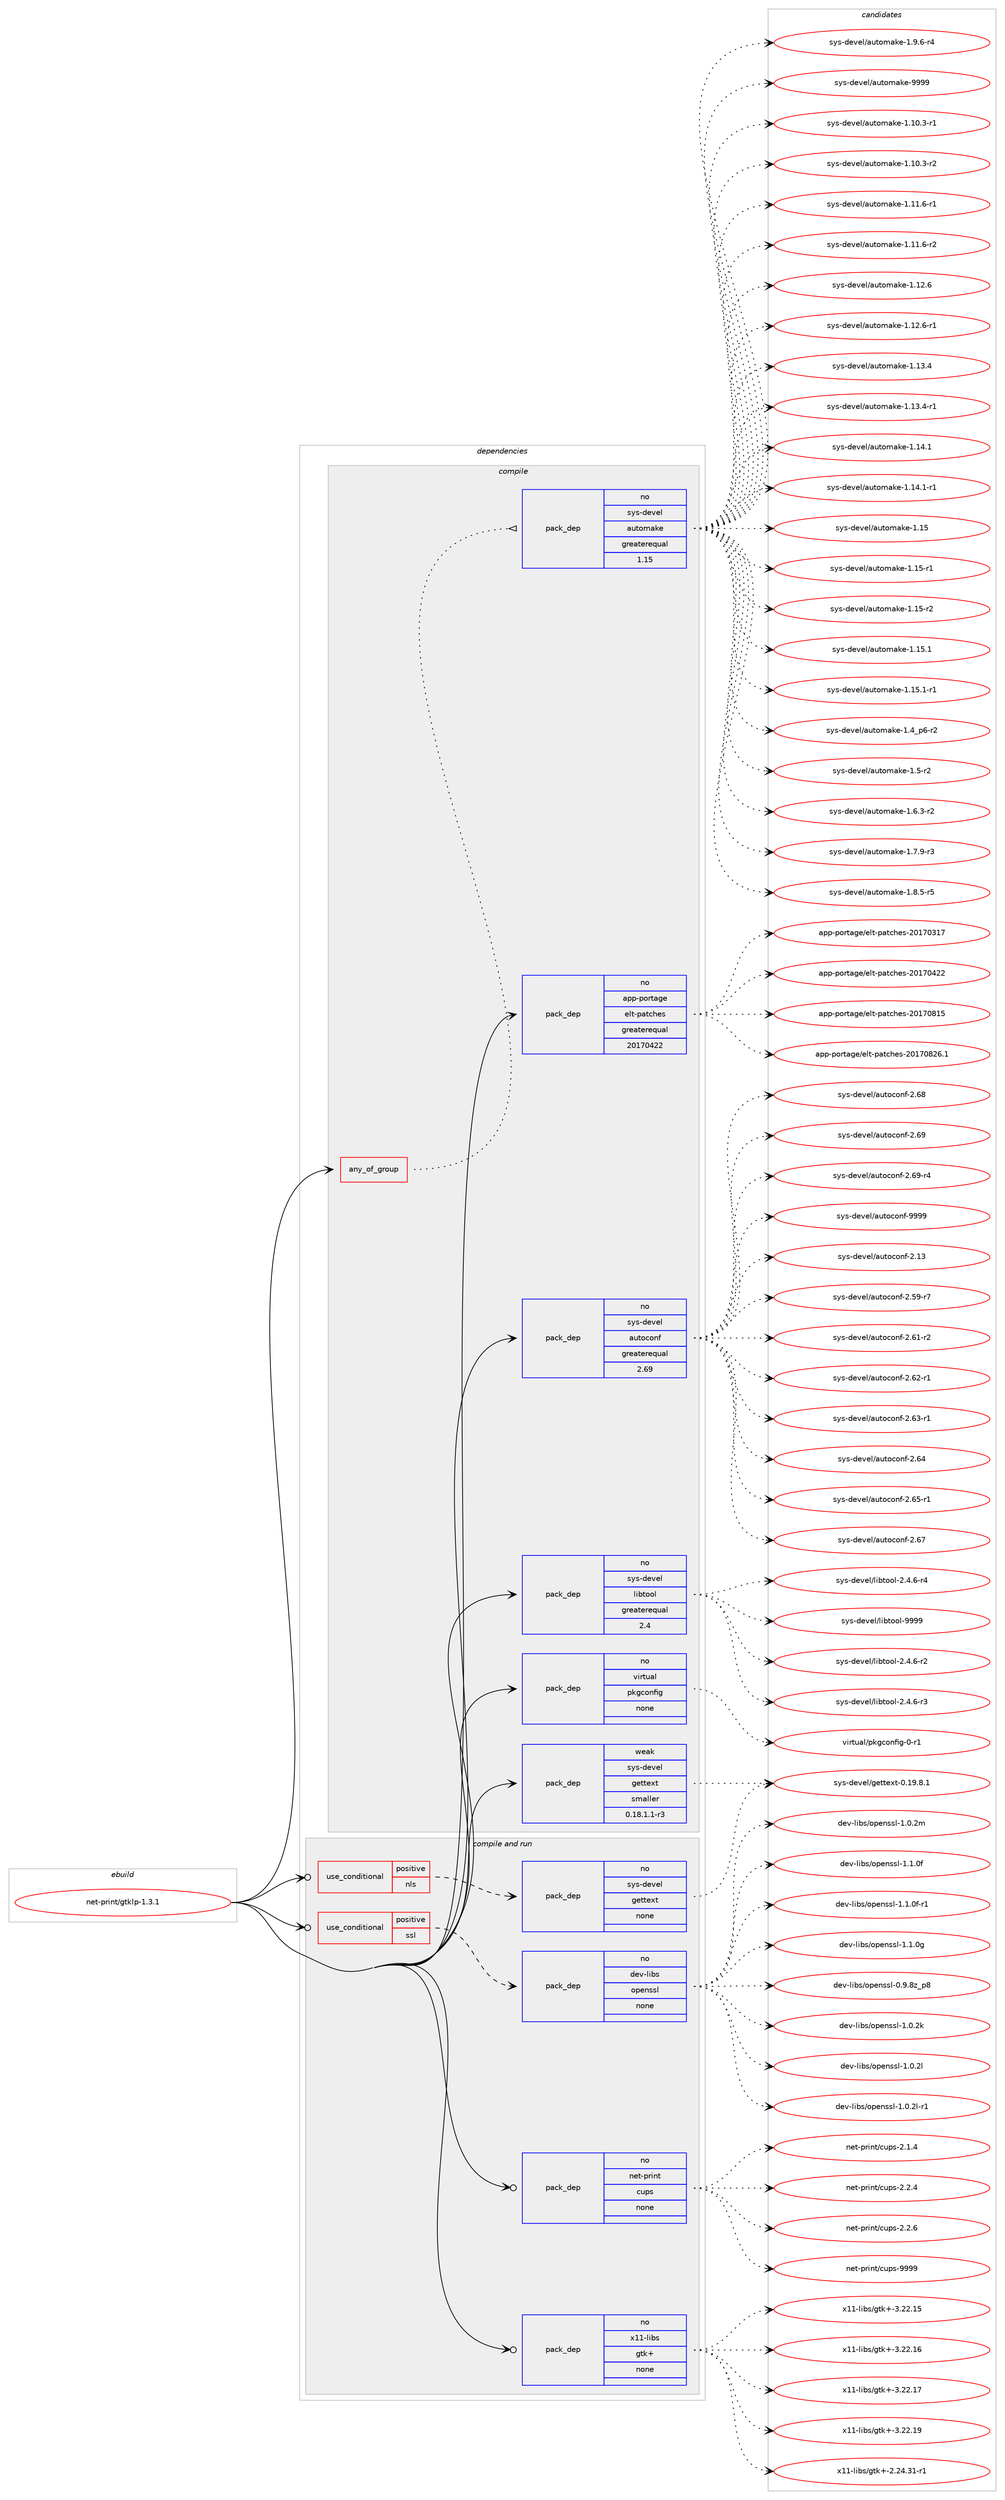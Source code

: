 digraph prolog {

# *************
# Graph options
# *************

newrank=true;
concentrate=true;
compound=true;
graph [rankdir=LR,fontname=Helvetica,fontsize=10,ranksep=1.5];#, ranksep=2.5, nodesep=0.2];
edge  [arrowhead=vee];
node  [fontname=Helvetica,fontsize=10];

# **********
# The ebuild
# **********

subgraph cluster_leftcol {
color=gray;
rank=same;
label=<<i>ebuild</i>>;
id [label="net-print/gtklp-1.3.1", color=red, width=4, href="../net-print/gtklp-1.3.1.svg"];
}

# ****************
# The dependencies
# ****************

subgraph cluster_midcol {
color=gray;
label=<<i>dependencies</i>>;
subgraph cluster_compile {
fillcolor="#eeeeee";
style=filled;
label=<<i>compile</i>>;
subgraph any7288 {
dependency435907 [label=<<TABLE BORDER="0" CELLBORDER="1" CELLSPACING="0" CELLPADDING="4"><TR><TD CELLPADDING="10">any_of_group</TD></TR></TABLE>>, shape=none, color=red];subgraph pack320743 {
dependency435908 [label=<<TABLE BORDER="0" CELLBORDER="1" CELLSPACING="0" CELLPADDING="4" WIDTH="220"><TR><TD ROWSPAN="6" CELLPADDING="30">pack_dep</TD></TR><TR><TD WIDTH="110">no</TD></TR><TR><TD>sys-devel</TD></TR><TR><TD>automake</TD></TR><TR><TD>greaterequal</TD></TR><TR><TD>1.15</TD></TR></TABLE>>, shape=none, color=blue];
}
dependency435907:e -> dependency435908:w [weight=20,style="dotted",arrowhead="oinv"];
}
id:e -> dependency435907:w [weight=20,style="solid",arrowhead="vee"];
subgraph pack320744 {
dependency435909 [label=<<TABLE BORDER="0" CELLBORDER="1" CELLSPACING="0" CELLPADDING="4" WIDTH="220"><TR><TD ROWSPAN="6" CELLPADDING="30">pack_dep</TD></TR><TR><TD WIDTH="110">no</TD></TR><TR><TD>app-portage</TD></TR><TR><TD>elt-patches</TD></TR><TR><TD>greaterequal</TD></TR><TR><TD>20170422</TD></TR></TABLE>>, shape=none, color=blue];
}
id:e -> dependency435909:w [weight=20,style="solid",arrowhead="vee"];
subgraph pack320745 {
dependency435910 [label=<<TABLE BORDER="0" CELLBORDER="1" CELLSPACING="0" CELLPADDING="4" WIDTH="220"><TR><TD ROWSPAN="6" CELLPADDING="30">pack_dep</TD></TR><TR><TD WIDTH="110">no</TD></TR><TR><TD>sys-devel</TD></TR><TR><TD>autoconf</TD></TR><TR><TD>greaterequal</TD></TR><TR><TD>2.69</TD></TR></TABLE>>, shape=none, color=blue];
}
id:e -> dependency435910:w [weight=20,style="solid",arrowhead="vee"];
subgraph pack320746 {
dependency435911 [label=<<TABLE BORDER="0" CELLBORDER="1" CELLSPACING="0" CELLPADDING="4" WIDTH="220"><TR><TD ROWSPAN="6" CELLPADDING="30">pack_dep</TD></TR><TR><TD WIDTH="110">no</TD></TR><TR><TD>sys-devel</TD></TR><TR><TD>libtool</TD></TR><TR><TD>greaterequal</TD></TR><TR><TD>2.4</TD></TR></TABLE>>, shape=none, color=blue];
}
id:e -> dependency435911:w [weight=20,style="solid",arrowhead="vee"];
subgraph pack320747 {
dependency435912 [label=<<TABLE BORDER="0" CELLBORDER="1" CELLSPACING="0" CELLPADDING="4" WIDTH="220"><TR><TD ROWSPAN="6" CELLPADDING="30">pack_dep</TD></TR><TR><TD WIDTH="110">no</TD></TR><TR><TD>virtual</TD></TR><TR><TD>pkgconfig</TD></TR><TR><TD>none</TD></TR><TR><TD></TD></TR></TABLE>>, shape=none, color=blue];
}
id:e -> dependency435912:w [weight=20,style="solid",arrowhead="vee"];
subgraph pack320748 {
dependency435913 [label=<<TABLE BORDER="0" CELLBORDER="1" CELLSPACING="0" CELLPADDING="4" WIDTH="220"><TR><TD ROWSPAN="6" CELLPADDING="30">pack_dep</TD></TR><TR><TD WIDTH="110">weak</TD></TR><TR><TD>sys-devel</TD></TR><TR><TD>gettext</TD></TR><TR><TD>smaller</TD></TR><TR><TD>0.18.1.1-r3</TD></TR></TABLE>>, shape=none, color=blue];
}
id:e -> dependency435913:w [weight=20,style="solid",arrowhead="vee"];
}
subgraph cluster_compileandrun {
fillcolor="#eeeeee";
style=filled;
label=<<i>compile and run</i>>;
subgraph cond107643 {
dependency435914 [label=<<TABLE BORDER="0" CELLBORDER="1" CELLSPACING="0" CELLPADDING="4"><TR><TD ROWSPAN="3" CELLPADDING="10">use_conditional</TD></TR><TR><TD>positive</TD></TR><TR><TD>nls</TD></TR></TABLE>>, shape=none, color=red];
subgraph pack320749 {
dependency435915 [label=<<TABLE BORDER="0" CELLBORDER="1" CELLSPACING="0" CELLPADDING="4" WIDTH="220"><TR><TD ROWSPAN="6" CELLPADDING="30">pack_dep</TD></TR><TR><TD WIDTH="110">no</TD></TR><TR><TD>sys-devel</TD></TR><TR><TD>gettext</TD></TR><TR><TD>none</TD></TR><TR><TD></TD></TR></TABLE>>, shape=none, color=blue];
}
dependency435914:e -> dependency435915:w [weight=20,style="dashed",arrowhead="vee"];
}
id:e -> dependency435914:w [weight=20,style="solid",arrowhead="odotvee"];
subgraph cond107644 {
dependency435916 [label=<<TABLE BORDER="0" CELLBORDER="1" CELLSPACING="0" CELLPADDING="4"><TR><TD ROWSPAN="3" CELLPADDING="10">use_conditional</TD></TR><TR><TD>positive</TD></TR><TR><TD>ssl</TD></TR></TABLE>>, shape=none, color=red];
subgraph pack320750 {
dependency435917 [label=<<TABLE BORDER="0" CELLBORDER="1" CELLSPACING="0" CELLPADDING="4" WIDTH="220"><TR><TD ROWSPAN="6" CELLPADDING="30">pack_dep</TD></TR><TR><TD WIDTH="110">no</TD></TR><TR><TD>dev-libs</TD></TR><TR><TD>openssl</TD></TR><TR><TD>none</TD></TR><TR><TD></TD></TR></TABLE>>, shape=none, color=blue];
}
dependency435916:e -> dependency435917:w [weight=20,style="dashed",arrowhead="vee"];
}
id:e -> dependency435916:w [weight=20,style="solid",arrowhead="odotvee"];
subgraph pack320751 {
dependency435918 [label=<<TABLE BORDER="0" CELLBORDER="1" CELLSPACING="0" CELLPADDING="4" WIDTH="220"><TR><TD ROWSPAN="6" CELLPADDING="30">pack_dep</TD></TR><TR><TD WIDTH="110">no</TD></TR><TR><TD>net-print</TD></TR><TR><TD>cups</TD></TR><TR><TD>none</TD></TR><TR><TD></TD></TR></TABLE>>, shape=none, color=blue];
}
id:e -> dependency435918:w [weight=20,style="solid",arrowhead="odotvee"];
subgraph pack320752 {
dependency435919 [label=<<TABLE BORDER="0" CELLBORDER="1" CELLSPACING="0" CELLPADDING="4" WIDTH="220"><TR><TD ROWSPAN="6" CELLPADDING="30">pack_dep</TD></TR><TR><TD WIDTH="110">no</TD></TR><TR><TD>x11-libs</TD></TR><TR><TD>gtk+</TD></TR><TR><TD>none</TD></TR><TR><TD></TD></TR></TABLE>>, shape=none, color=blue];
}
id:e -> dependency435919:w [weight=20,style="solid",arrowhead="odotvee"];
}
subgraph cluster_run {
fillcolor="#eeeeee";
style=filled;
label=<<i>run</i>>;
}
}

# **************
# The candidates
# **************

subgraph cluster_choices {
rank=same;
color=gray;
label=<<i>candidates</i>>;

subgraph choice320743 {
color=black;
nodesep=1;
choice11512111545100101118101108479711711611110997107101454946494846514511449 [label="sys-devel/automake-1.10.3-r1", color=red, width=4,href="../sys-devel/automake-1.10.3-r1.svg"];
choice11512111545100101118101108479711711611110997107101454946494846514511450 [label="sys-devel/automake-1.10.3-r2", color=red, width=4,href="../sys-devel/automake-1.10.3-r2.svg"];
choice11512111545100101118101108479711711611110997107101454946494946544511449 [label="sys-devel/automake-1.11.6-r1", color=red, width=4,href="../sys-devel/automake-1.11.6-r1.svg"];
choice11512111545100101118101108479711711611110997107101454946494946544511450 [label="sys-devel/automake-1.11.6-r2", color=red, width=4,href="../sys-devel/automake-1.11.6-r2.svg"];
choice1151211154510010111810110847971171161111099710710145494649504654 [label="sys-devel/automake-1.12.6", color=red, width=4,href="../sys-devel/automake-1.12.6.svg"];
choice11512111545100101118101108479711711611110997107101454946495046544511449 [label="sys-devel/automake-1.12.6-r1", color=red, width=4,href="../sys-devel/automake-1.12.6-r1.svg"];
choice1151211154510010111810110847971171161111099710710145494649514652 [label="sys-devel/automake-1.13.4", color=red, width=4,href="../sys-devel/automake-1.13.4.svg"];
choice11512111545100101118101108479711711611110997107101454946495146524511449 [label="sys-devel/automake-1.13.4-r1", color=red, width=4,href="../sys-devel/automake-1.13.4-r1.svg"];
choice1151211154510010111810110847971171161111099710710145494649524649 [label="sys-devel/automake-1.14.1", color=red, width=4,href="../sys-devel/automake-1.14.1.svg"];
choice11512111545100101118101108479711711611110997107101454946495246494511449 [label="sys-devel/automake-1.14.1-r1", color=red, width=4,href="../sys-devel/automake-1.14.1-r1.svg"];
choice115121115451001011181011084797117116111109971071014549464953 [label="sys-devel/automake-1.15", color=red, width=4,href="../sys-devel/automake-1.15.svg"];
choice1151211154510010111810110847971171161111099710710145494649534511449 [label="sys-devel/automake-1.15-r1", color=red, width=4,href="../sys-devel/automake-1.15-r1.svg"];
choice1151211154510010111810110847971171161111099710710145494649534511450 [label="sys-devel/automake-1.15-r2", color=red, width=4,href="../sys-devel/automake-1.15-r2.svg"];
choice1151211154510010111810110847971171161111099710710145494649534649 [label="sys-devel/automake-1.15.1", color=red, width=4,href="../sys-devel/automake-1.15.1.svg"];
choice11512111545100101118101108479711711611110997107101454946495346494511449 [label="sys-devel/automake-1.15.1-r1", color=red, width=4,href="../sys-devel/automake-1.15.1-r1.svg"];
choice115121115451001011181011084797117116111109971071014549465295112544511450 [label="sys-devel/automake-1.4_p6-r2", color=red, width=4,href="../sys-devel/automake-1.4_p6-r2.svg"];
choice11512111545100101118101108479711711611110997107101454946534511450 [label="sys-devel/automake-1.5-r2", color=red, width=4,href="../sys-devel/automake-1.5-r2.svg"];
choice115121115451001011181011084797117116111109971071014549465446514511450 [label="sys-devel/automake-1.6.3-r2", color=red, width=4,href="../sys-devel/automake-1.6.3-r2.svg"];
choice115121115451001011181011084797117116111109971071014549465546574511451 [label="sys-devel/automake-1.7.9-r3", color=red, width=4,href="../sys-devel/automake-1.7.9-r3.svg"];
choice115121115451001011181011084797117116111109971071014549465646534511453 [label="sys-devel/automake-1.8.5-r5", color=red, width=4,href="../sys-devel/automake-1.8.5-r5.svg"];
choice115121115451001011181011084797117116111109971071014549465746544511452 [label="sys-devel/automake-1.9.6-r4", color=red, width=4,href="../sys-devel/automake-1.9.6-r4.svg"];
choice115121115451001011181011084797117116111109971071014557575757 [label="sys-devel/automake-9999", color=red, width=4,href="../sys-devel/automake-9999.svg"];
dependency435908:e -> choice11512111545100101118101108479711711611110997107101454946494846514511449:w [style=dotted,weight="100"];
dependency435908:e -> choice11512111545100101118101108479711711611110997107101454946494846514511450:w [style=dotted,weight="100"];
dependency435908:e -> choice11512111545100101118101108479711711611110997107101454946494946544511449:w [style=dotted,weight="100"];
dependency435908:e -> choice11512111545100101118101108479711711611110997107101454946494946544511450:w [style=dotted,weight="100"];
dependency435908:e -> choice1151211154510010111810110847971171161111099710710145494649504654:w [style=dotted,weight="100"];
dependency435908:e -> choice11512111545100101118101108479711711611110997107101454946495046544511449:w [style=dotted,weight="100"];
dependency435908:e -> choice1151211154510010111810110847971171161111099710710145494649514652:w [style=dotted,weight="100"];
dependency435908:e -> choice11512111545100101118101108479711711611110997107101454946495146524511449:w [style=dotted,weight="100"];
dependency435908:e -> choice1151211154510010111810110847971171161111099710710145494649524649:w [style=dotted,weight="100"];
dependency435908:e -> choice11512111545100101118101108479711711611110997107101454946495246494511449:w [style=dotted,weight="100"];
dependency435908:e -> choice115121115451001011181011084797117116111109971071014549464953:w [style=dotted,weight="100"];
dependency435908:e -> choice1151211154510010111810110847971171161111099710710145494649534511449:w [style=dotted,weight="100"];
dependency435908:e -> choice1151211154510010111810110847971171161111099710710145494649534511450:w [style=dotted,weight="100"];
dependency435908:e -> choice1151211154510010111810110847971171161111099710710145494649534649:w [style=dotted,weight="100"];
dependency435908:e -> choice11512111545100101118101108479711711611110997107101454946495346494511449:w [style=dotted,weight="100"];
dependency435908:e -> choice115121115451001011181011084797117116111109971071014549465295112544511450:w [style=dotted,weight="100"];
dependency435908:e -> choice11512111545100101118101108479711711611110997107101454946534511450:w [style=dotted,weight="100"];
dependency435908:e -> choice115121115451001011181011084797117116111109971071014549465446514511450:w [style=dotted,weight="100"];
dependency435908:e -> choice115121115451001011181011084797117116111109971071014549465546574511451:w [style=dotted,weight="100"];
dependency435908:e -> choice115121115451001011181011084797117116111109971071014549465646534511453:w [style=dotted,weight="100"];
dependency435908:e -> choice115121115451001011181011084797117116111109971071014549465746544511452:w [style=dotted,weight="100"];
dependency435908:e -> choice115121115451001011181011084797117116111109971071014557575757:w [style=dotted,weight="100"];
}
subgraph choice320744 {
color=black;
nodesep=1;
choice97112112451121111141169710310147101108116451129711699104101115455048495548514955 [label="app-portage/elt-patches-20170317", color=red, width=4,href="../app-portage/elt-patches-20170317.svg"];
choice97112112451121111141169710310147101108116451129711699104101115455048495548525050 [label="app-portage/elt-patches-20170422", color=red, width=4,href="../app-portage/elt-patches-20170422.svg"];
choice97112112451121111141169710310147101108116451129711699104101115455048495548564953 [label="app-portage/elt-patches-20170815", color=red, width=4,href="../app-portage/elt-patches-20170815.svg"];
choice971121124511211111411697103101471011081164511297116991041011154550484955485650544649 [label="app-portage/elt-patches-20170826.1", color=red, width=4,href="../app-portage/elt-patches-20170826.1.svg"];
dependency435909:e -> choice97112112451121111141169710310147101108116451129711699104101115455048495548514955:w [style=dotted,weight="100"];
dependency435909:e -> choice97112112451121111141169710310147101108116451129711699104101115455048495548525050:w [style=dotted,weight="100"];
dependency435909:e -> choice97112112451121111141169710310147101108116451129711699104101115455048495548564953:w [style=dotted,weight="100"];
dependency435909:e -> choice971121124511211111411697103101471011081164511297116991041011154550484955485650544649:w [style=dotted,weight="100"];
}
subgraph choice320745 {
color=black;
nodesep=1;
choice115121115451001011181011084797117116111991111101024550464951 [label="sys-devel/autoconf-2.13", color=red, width=4,href="../sys-devel/autoconf-2.13.svg"];
choice1151211154510010111810110847971171161119911111010245504653574511455 [label="sys-devel/autoconf-2.59-r7", color=red, width=4,href="../sys-devel/autoconf-2.59-r7.svg"];
choice1151211154510010111810110847971171161119911111010245504654494511450 [label="sys-devel/autoconf-2.61-r2", color=red, width=4,href="../sys-devel/autoconf-2.61-r2.svg"];
choice1151211154510010111810110847971171161119911111010245504654504511449 [label="sys-devel/autoconf-2.62-r1", color=red, width=4,href="../sys-devel/autoconf-2.62-r1.svg"];
choice1151211154510010111810110847971171161119911111010245504654514511449 [label="sys-devel/autoconf-2.63-r1", color=red, width=4,href="../sys-devel/autoconf-2.63-r1.svg"];
choice115121115451001011181011084797117116111991111101024550465452 [label="sys-devel/autoconf-2.64", color=red, width=4,href="../sys-devel/autoconf-2.64.svg"];
choice1151211154510010111810110847971171161119911111010245504654534511449 [label="sys-devel/autoconf-2.65-r1", color=red, width=4,href="../sys-devel/autoconf-2.65-r1.svg"];
choice115121115451001011181011084797117116111991111101024550465455 [label="sys-devel/autoconf-2.67", color=red, width=4,href="../sys-devel/autoconf-2.67.svg"];
choice115121115451001011181011084797117116111991111101024550465456 [label="sys-devel/autoconf-2.68", color=red, width=4,href="../sys-devel/autoconf-2.68.svg"];
choice115121115451001011181011084797117116111991111101024550465457 [label="sys-devel/autoconf-2.69", color=red, width=4,href="../sys-devel/autoconf-2.69.svg"];
choice1151211154510010111810110847971171161119911111010245504654574511452 [label="sys-devel/autoconf-2.69-r4", color=red, width=4,href="../sys-devel/autoconf-2.69-r4.svg"];
choice115121115451001011181011084797117116111991111101024557575757 [label="sys-devel/autoconf-9999", color=red, width=4,href="../sys-devel/autoconf-9999.svg"];
dependency435910:e -> choice115121115451001011181011084797117116111991111101024550464951:w [style=dotted,weight="100"];
dependency435910:e -> choice1151211154510010111810110847971171161119911111010245504653574511455:w [style=dotted,weight="100"];
dependency435910:e -> choice1151211154510010111810110847971171161119911111010245504654494511450:w [style=dotted,weight="100"];
dependency435910:e -> choice1151211154510010111810110847971171161119911111010245504654504511449:w [style=dotted,weight="100"];
dependency435910:e -> choice1151211154510010111810110847971171161119911111010245504654514511449:w [style=dotted,weight="100"];
dependency435910:e -> choice115121115451001011181011084797117116111991111101024550465452:w [style=dotted,weight="100"];
dependency435910:e -> choice1151211154510010111810110847971171161119911111010245504654534511449:w [style=dotted,weight="100"];
dependency435910:e -> choice115121115451001011181011084797117116111991111101024550465455:w [style=dotted,weight="100"];
dependency435910:e -> choice115121115451001011181011084797117116111991111101024550465456:w [style=dotted,weight="100"];
dependency435910:e -> choice115121115451001011181011084797117116111991111101024550465457:w [style=dotted,weight="100"];
dependency435910:e -> choice1151211154510010111810110847971171161119911111010245504654574511452:w [style=dotted,weight="100"];
dependency435910:e -> choice115121115451001011181011084797117116111991111101024557575757:w [style=dotted,weight="100"];
}
subgraph choice320746 {
color=black;
nodesep=1;
choice1151211154510010111810110847108105981161111111084550465246544511450 [label="sys-devel/libtool-2.4.6-r2", color=red, width=4,href="../sys-devel/libtool-2.4.6-r2.svg"];
choice1151211154510010111810110847108105981161111111084550465246544511451 [label="sys-devel/libtool-2.4.6-r3", color=red, width=4,href="../sys-devel/libtool-2.4.6-r3.svg"];
choice1151211154510010111810110847108105981161111111084550465246544511452 [label="sys-devel/libtool-2.4.6-r4", color=red, width=4,href="../sys-devel/libtool-2.4.6-r4.svg"];
choice1151211154510010111810110847108105981161111111084557575757 [label="sys-devel/libtool-9999", color=red, width=4,href="../sys-devel/libtool-9999.svg"];
dependency435911:e -> choice1151211154510010111810110847108105981161111111084550465246544511450:w [style=dotted,weight="100"];
dependency435911:e -> choice1151211154510010111810110847108105981161111111084550465246544511451:w [style=dotted,weight="100"];
dependency435911:e -> choice1151211154510010111810110847108105981161111111084550465246544511452:w [style=dotted,weight="100"];
dependency435911:e -> choice1151211154510010111810110847108105981161111111084557575757:w [style=dotted,weight="100"];
}
subgraph choice320747 {
color=black;
nodesep=1;
choice11810511411611797108471121071039911111010210510345484511449 [label="virtual/pkgconfig-0-r1", color=red, width=4,href="../virtual/pkgconfig-0-r1.svg"];
dependency435912:e -> choice11810511411611797108471121071039911111010210510345484511449:w [style=dotted,weight="100"];
}
subgraph choice320748 {
color=black;
nodesep=1;
choice1151211154510010111810110847103101116116101120116454846495746564649 [label="sys-devel/gettext-0.19.8.1", color=red, width=4,href="../sys-devel/gettext-0.19.8.1.svg"];
dependency435913:e -> choice1151211154510010111810110847103101116116101120116454846495746564649:w [style=dotted,weight="100"];
}
subgraph choice320749 {
color=black;
nodesep=1;
choice1151211154510010111810110847103101116116101120116454846495746564649 [label="sys-devel/gettext-0.19.8.1", color=red, width=4,href="../sys-devel/gettext-0.19.8.1.svg"];
dependency435915:e -> choice1151211154510010111810110847103101116116101120116454846495746564649:w [style=dotted,weight="100"];
}
subgraph choice320750 {
color=black;
nodesep=1;
choice1001011184510810598115471111121011101151151084548465746561229511256 [label="dev-libs/openssl-0.9.8z_p8", color=red, width=4,href="../dev-libs/openssl-0.9.8z_p8.svg"];
choice100101118451081059811547111112101110115115108454946484650107 [label="dev-libs/openssl-1.0.2k", color=red, width=4,href="../dev-libs/openssl-1.0.2k.svg"];
choice100101118451081059811547111112101110115115108454946484650108 [label="dev-libs/openssl-1.0.2l", color=red, width=4,href="../dev-libs/openssl-1.0.2l.svg"];
choice1001011184510810598115471111121011101151151084549464846501084511449 [label="dev-libs/openssl-1.0.2l-r1", color=red, width=4,href="../dev-libs/openssl-1.0.2l-r1.svg"];
choice100101118451081059811547111112101110115115108454946484650109 [label="dev-libs/openssl-1.0.2m", color=red, width=4,href="../dev-libs/openssl-1.0.2m.svg"];
choice100101118451081059811547111112101110115115108454946494648102 [label="dev-libs/openssl-1.1.0f", color=red, width=4,href="../dev-libs/openssl-1.1.0f.svg"];
choice1001011184510810598115471111121011101151151084549464946481024511449 [label="dev-libs/openssl-1.1.0f-r1", color=red, width=4,href="../dev-libs/openssl-1.1.0f-r1.svg"];
choice100101118451081059811547111112101110115115108454946494648103 [label="dev-libs/openssl-1.1.0g", color=red, width=4,href="../dev-libs/openssl-1.1.0g.svg"];
dependency435917:e -> choice1001011184510810598115471111121011101151151084548465746561229511256:w [style=dotted,weight="100"];
dependency435917:e -> choice100101118451081059811547111112101110115115108454946484650107:w [style=dotted,weight="100"];
dependency435917:e -> choice100101118451081059811547111112101110115115108454946484650108:w [style=dotted,weight="100"];
dependency435917:e -> choice1001011184510810598115471111121011101151151084549464846501084511449:w [style=dotted,weight="100"];
dependency435917:e -> choice100101118451081059811547111112101110115115108454946484650109:w [style=dotted,weight="100"];
dependency435917:e -> choice100101118451081059811547111112101110115115108454946494648102:w [style=dotted,weight="100"];
dependency435917:e -> choice1001011184510810598115471111121011101151151084549464946481024511449:w [style=dotted,weight="100"];
dependency435917:e -> choice100101118451081059811547111112101110115115108454946494648103:w [style=dotted,weight="100"];
}
subgraph choice320751 {
color=black;
nodesep=1;
choice110101116451121141051101164799117112115455046494652 [label="net-print/cups-2.1.4", color=red, width=4,href="../net-print/cups-2.1.4.svg"];
choice110101116451121141051101164799117112115455046504652 [label="net-print/cups-2.2.4", color=red, width=4,href="../net-print/cups-2.2.4.svg"];
choice110101116451121141051101164799117112115455046504654 [label="net-print/cups-2.2.6", color=red, width=4,href="../net-print/cups-2.2.6.svg"];
choice1101011164511211410511011647991171121154557575757 [label="net-print/cups-9999", color=red, width=4,href="../net-print/cups-9999.svg"];
dependency435918:e -> choice110101116451121141051101164799117112115455046494652:w [style=dotted,weight="100"];
dependency435918:e -> choice110101116451121141051101164799117112115455046504652:w [style=dotted,weight="100"];
dependency435918:e -> choice110101116451121141051101164799117112115455046504654:w [style=dotted,weight="100"];
dependency435918:e -> choice1101011164511211410511011647991171121154557575757:w [style=dotted,weight="100"];
}
subgraph choice320752 {
color=black;
nodesep=1;
choice12049494510810598115471031161074345504650524651494511449 [label="x11-libs/gtk+-2.24.31-r1", color=red, width=4,href="../x11-libs/gtk+-2.24.31-r1.svg"];
choice1204949451081059811547103116107434551465050464953 [label="x11-libs/gtk+-3.22.15", color=red, width=4,href="../x11-libs/gtk+-3.22.15.svg"];
choice1204949451081059811547103116107434551465050464954 [label="x11-libs/gtk+-3.22.16", color=red, width=4,href="../x11-libs/gtk+-3.22.16.svg"];
choice1204949451081059811547103116107434551465050464955 [label="x11-libs/gtk+-3.22.17", color=red, width=4,href="../x11-libs/gtk+-3.22.17.svg"];
choice1204949451081059811547103116107434551465050464957 [label="x11-libs/gtk+-3.22.19", color=red, width=4,href="../x11-libs/gtk+-3.22.19.svg"];
dependency435919:e -> choice12049494510810598115471031161074345504650524651494511449:w [style=dotted,weight="100"];
dependency435919:e -> choice1204949451081059811547103116107434551465050464953:w [style=dotted,weight="100"];
dependency435919:e -> choice1204949451081059811547103116107434551465050464954:w [style=dotted,weight="100"];
dependency435919:e -> choice1204949451081059811547103116107434551465050464955:w [style=dotted,weight="100"];
dependency435919:e -> choice1204949451081059811547103116107434551465050464957:w [style=dotted,weight="100"];
}
}

}
